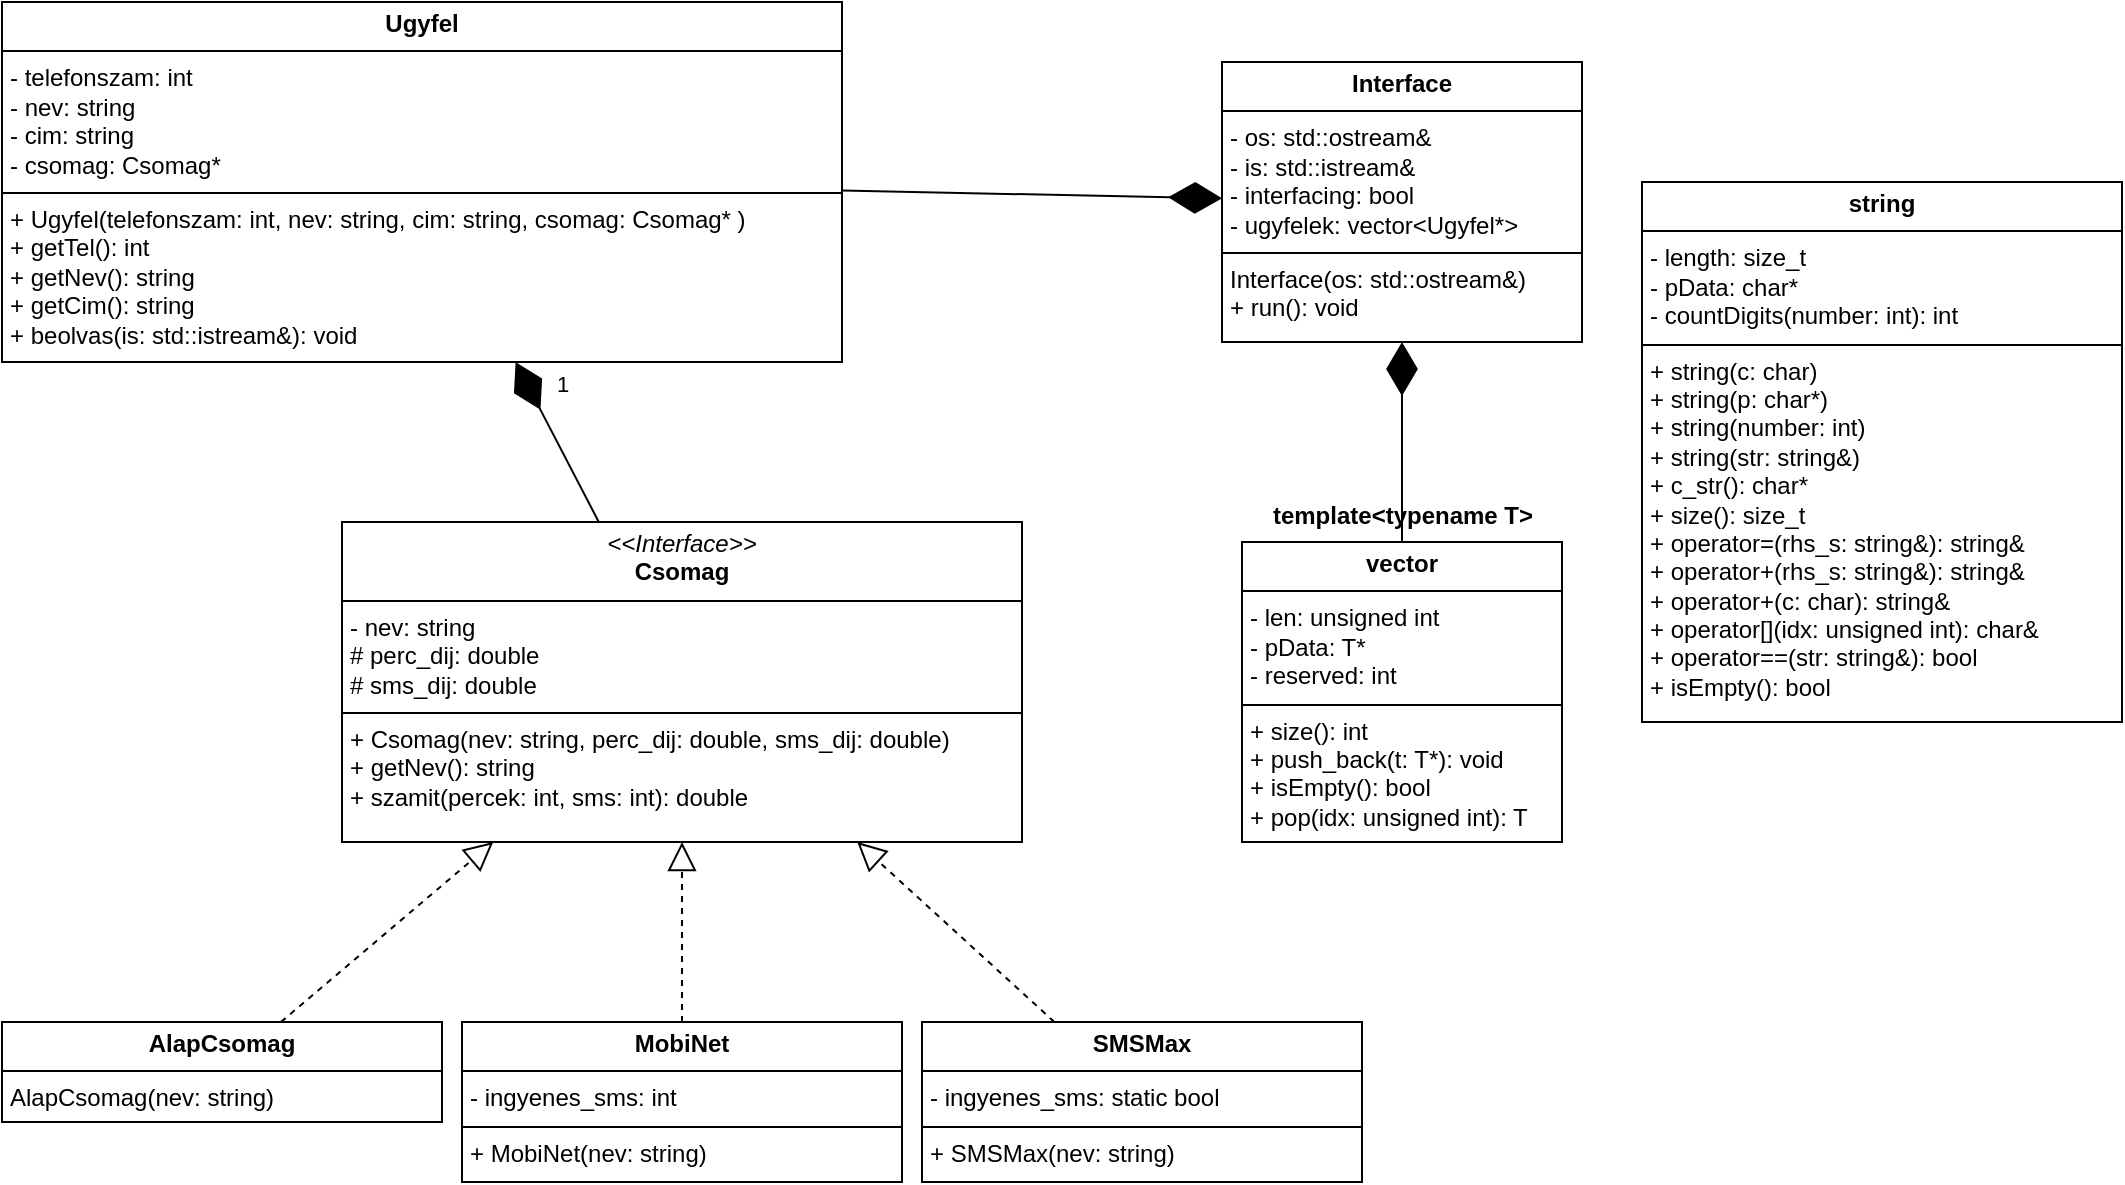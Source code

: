<mxfile version="24.2.7" type="device">
  <diagram id="C5RBs43oDa-KdzZeNtuy" name="Page-1">
    <mxGraphModel dx="578" dy="338" grid="1" gridSize="10" guides="1" tooltips="1" connect="1" arrows="1" fold="1" page="1" pageScale="1" pageWidth="827" pageHeight="1169" math="0" shadow="0">
      <root>
        <mxCell id="WIyWlLk6GJQsqaUBKTNV-0" />
        <mxCell id="WIyWlLk6GJQsqaUBKTNV-1" parent="WIyWlLk6GJQsqaUBKTNV-0" />
        <mxCell id="6Qx4mwfFWdrgLUfPhWCq-0" value="&lt;p style=&quot;margin:0px;margin-top:4px;text-align:center;&quot;&gt;&lt;b&gt;AlapCsomag&lt;/b&gt;&lt;/p&gt;&lt;hr size=&quot;1&quot; style=&quot;border-style:solid;&quot;&gt;&lt;p style=&quot;margin:0px;margin-left:4px;&quot;&gt;&lt;/p&gt;&lt;p style=&quot;margin:0px;margin-left:4px;&quot;&gt;AlapCsomag(nev: string)&lt;/p&gt;" style="verticalAlign=top;align=left;overflow=fill;html=1;whiteSpace=wrap;" parent="WIyWlLk6GJQsqaUBKTNV-1" vertex="1">
          <mxGeometry x="60" y="660" width="220" height="50" as="geometry" />
        </mxCell>
        <mxCell id="6Qx4mwfFWdrgLUfPhWCq-5" value="&lt;p style=&quot;margin:0px;margin-top:4px;text-align:center;&quot;&gt;&lt;i&gt;&amp;lt;&amp;lt;Interface&amp;gt;&amp;gt;&lt;/i&gt;&lt;br&gt;&lt;b&gt;Csomag&lt;/b&gt;&lt;/p&gt;&lt;hr size=&quot;1&quot; style=&quot;border-style:solid;&quot;&gt;&lt;p style=&quot;margin: 0px 0px 0px 4px;&quot;&gt;- nev: string&lt;/p&gt;&lt;p style=&quot;margin: 0px 0px 0px 4px;&quot;&gt;# perc_dij: double&lt;/p&gt;&lt;p style=&quot;margin: 0px 0px 0px 4px;&quot;&gt;# sms_dij: double&lt;/p&gt;&lt;hr size=&quot;1&quot; style=&quot;border-style:solid;&quot;&gt;&lt;p style=&quot;margin:0px;margin-left:4px;&quot;&gt;+ Csomag(nev: string, perc_dij: double, sms_dij: double)&lt;/p&gt;&lt;p style=&quot;margin:0px;margin-left:4px;&quot;&gt;+ getNev(): string&lt;br&gt;+&amp;nbsp;&lt;span style=&quot;background-color: initial;&quot;&gt;szamit(percek: int, sms: int): double&lt;/span&gt;&lt;/p&gt;" style="verticalAlign=top;align=left;overflow=fill;html=1;whiteSpace=wrap;" parent="WIyWlLk6GJQsqaUBKTNV-1" vertex="1">
          <mxGeometry x="230" y="410" width="340" height="160" as="geometry" />
        </mxCell>
        <mxCell id="6Qx4mwfFWdrgLUfPhWCq-10" value="&lt;p style=&quot;margin:0px;margin-top:4px;text-align:center;&quot;&gt;&lt;b&gt;MobiNet&lt;/b&gt;&lt;/p&gt;&lt;hr size=&quot;1&quot; style=&quot;border-style:solid;&quot;&gt;&lt;p style=&quot;margin:0px;margin-left:4px;&quot;&gt;- ingyenes_sms: int&lt;/p&gt;&lt;hr size=&quot;1&quot; style=&quot;border-style:solid;&quot;&gt;&lt;p style=&quot;margin:0px;margin-left:4px;&quot;&gt;&lt;span style=&quot;background-color: initial;&quot;&gt;+ MobiNet(nev: string)&lt;/span&gt;&lt;br&gt;&lt;/p&gt;" style="verticalAlign=top;align=left;overflow=fill;html=1;whiteSpace=wrap;" parent="WIyWlLk6GJQsqaUBKTNV-1" vertex="1">
          <mxGeometry x="290" y="660" width="220" height="80" as="geometry" />
        </mxCell>
        <mxCell id="6Qx4mwfFWdrgLUfPhWCq-11" value="&lt;p style=&quot;margin:0px;margin-top:4px;text-align:center;&quot;&gt;&lt;b&gt;SMSMax&lt;/b&gt;&lt;br&gt;&lt;/p&gt;&lt;hr size=&quot;1&quot; style=&quot;border-style:solid;&quot;&gt;&lt;p style=&quot;margin:0px;margin-left:4px;&quot;&gt;- ingyenes_sms: static bool&lt;/p&gt;&lt;hr size=&quot;1&quot; style=&quot;border-style:solid;&quot;&gt;&lt;p style=&quot;margin:0px;margin-left:4px;&quot;&gt;&lt;span style=&quot;background-color: initial;&quot;&gt;+ SMSMax(nev: string)&lt;/span&gt;&lt;br&gt;&lt;/p&gt;" style="verticalAlign=top;align=left;overflow=fill;html=1;whiteSpace=wrap;" parent="WIyWlLk6GJQsqaUBKTNV-1" vertex="1">
          <mxGeometry x="520" y="660" width="220" height="80" as="geometry" />
        </mxCell>
        <mxCell id="6Qx4mwfFWdrgLUfPhWCq-32" value="&lt;p style=&quot;margin:0px;margin-top:4px;text-align:center;&quot;&gt;&lt;b&gt;Ugyfel&lt;/b&gt;&lt;/p&gt;&lt;hr size=&quot;1&quot; style=&quot;border-style:solid;&quot;&gt;&lt;p style=&quot;margin:0px;margin-left:4px;&quot;&gt;- telefonszam: int&lt;/p&gt;&lt;p style=&quot;margin:0px;margin-left:4px;&quot;&gt;- nev: string&lt;/p&gt;&lt;p style=&quot;margin:0px;margin-left:4px;&quot;&gt;- cim: string&lt;/p&gt;&lt;p style=&quot;margin:0px;margin-left:4px;&quot;&gt;- csomag: Csomag*&lt;/p&gt;&lt;hr size=&quot;1&quot; style=&quot;border-style:solid;&quot;&gt;&lt;p style=&quot;margin:0px;margin-left:4px;&quot;&gt;+ Ugyfel(telefonszam: int, nev: string, cim: string, csomag: Csomag* )&lt;/p&gt;&lt;p style=&quot;margin:0px;margin-left:4px;&quot;&gt;+ getTel(): int&lt;/p&gt;&lt;p style=&quot;margin:0px;margin-left:4px;&quot;&gt;+ getNev(): string&lt;/p&gt;&lt;p style=&quot;margin:0px;margin-left:4px;&quot;&gt;+ getCim(): string&lt;/p&gt;&lt;p style=&quot;margin:0px;margin-left:4px;&quot;&gt;+ beolvas(is: std::istream&amp;amp;): void&lt;/p&gt;" style="verticalAlign=top;align=left;overflow=fill;html=1;whiteSpace=wrap;" parent="WIyWlLk6GJQsqaUBKTNV-1" vertex="1">
          <mxGeometry x="60" y="150" width="420" height="180" as="geometry" />
        </mxCell>
        <mxCell id="pcfhJQc30jkBhmd2ePwu-8" value="" style="endArrow=block;dashed=1;endFill=0;endSize=12;html=1;rounded=0;" parent="WIyWlLk6GJQsqaUBKTNV-1" source="6Qx4mwfFWdrgLUfPhWCq-11" target="6Qx4mwfFWdrgLUfPhWCq-5" edge="1">
          <mxGeometry width="160" relative="1" as="geometry">
            <mxPoint x="520" y="620" as="sourcePoint" />
            <mxPoint x="680" y="620" as="targetPoint" />
          </mxGeometry>
        </mxCell>
        <mxCell id="pcfhJQc30jkBhmd2ePwu-9" value="" style="endArrow=block;dashed=1;endFill=0;endSize=12;html=1;rounded=0;" parent="WIyWlLk6GJQsqaUBKTNV-1" source="6Qx4mwfFWdrgLUfPhWCq-10" target="6Qx4mwfFWdrgLUfPhWCq-5" edge="1">
          <mxGeometry width="160" relative="1" as="geometry">
            <mxPoint x="519.81" y="670" as="sourcePoint" />
            <mxPoint x="421.81" y="580" as="targetPoint" />
          </mxGeometry>
        </mxCell>
        <mxCell id="pcfhJQc30jkBhmd2ePwu-10" value="" style="endArrow=block;dashed=1;endFill=0;endSize=12;html=1;rounded=0;" parent="WIyWlLk6GJQsqaUBKTNV-1" source="6Qx4mwfFWdrgLUfPhWCq-0" target="6Qx4mwfFWdrgLUfPhWCq-5" edge="1">
          <mxGeometry width="160" relative="1" as="geometry">
            <mxPoint x="463.0" y="675" as="sourcePoint" />
            <mxPoint x="365" y="585" as="targetPoint" />
          </mxGeometry>
        </mxCell>
        <mxCell id="pcfhJQc30jkBhmd2ePwu-11" value="&lt;p style=&quot;margin:0px;margin-top:4px;text-align:center;&quot;&gt;&lt;b&gt;Interface&lt;/b&gt;&lt;/p&gt;&lt;hr size=&quot;1&quot; style=&quot;border-style:solid;&quot;&gt;&lt;p style=&quot;margin:0px;margin-left:4px;&quot;&gt;- os: std::ostream&amp;amp;&lt;/p&gt;&lt;p style=&quot;margin:0px;margin-left:4px;&quot;&gt;- is: std::istream&amp;amp;&lt;/p&gt;&lt;p style=&quot;margin:0px;margin-left:4px;&quot;&gt;- interfacing: bool&lt;/p&gt;&lt;p style=&quot;margin:0px;margin-left:4px;&quot;&gt;- ugyfelek: vector&amp;lt;Ugyfel*&amp;gt;&lt;/p&gt;&lt;hr size=&quot;1&quot; style=&quot;border-style:solid;&quot;&gt;&lt;p style=&quot;margin:0px;margin-left:4px;&quot;&gt;Interface(os: std::ostream&amp;amp;)&lt;/p&gt;&lt;p style=&quot;margin:0px;margin-left:4px;&quot;&gt;+ run(): void&lt;/p&gt;&lt;p style=&quot;margin:0px;margin-left:4px;&quot;&gt;&lt;br&gt;&lt;/p&gt;" style="verticalAlign=top;align=left;overflow=fill;html=1;whiteSpace=wrap;" parent="WIyWlLk6GJQsqaUBKTNV-1" vertex="1">
          <mxGeometry x="670" y="180" width="180" height="140" as="geometry" />
        </mxCell>
        <mxCell id="pcfhJQc30jkBhmd2ePwu-18" value="&lt;p style=&quot;margin:0px;margin-top:4px;text-align:center;&quot;&gt;&lt;b&gt;string&lt;/b&gt;&lt;/p&gt;&lt;hr size=&quot;1&quot; style=&quot;border-style:solid;&quot;&gt;&lt;p style=&quot;margin:0px;margin-left:4px;&quot;&gt;- length: size_t&lt;/p&gt;&lt;p style=&quot;margin:0px;margin-left:4px;&quot;&gt;- pData: char*&lt;/p&gt;&lt;p style=&quot;margin:0px;margin-left:4px;&quot;&gt;- countDigits(number: int): int&lt;/p&gt;&lt;hr size=&quot;1&quot; style=&quot;border-style:solid;&quot;&gt;&lt;p style=&quot;margin:0px;margin-left:4px;&quot;&gt;+ string(c: char)&lt;/p&gt;&lt;p style=&quot;margin:0px;margin-left:4px;&quot;&gt;+ string(p: char*)&lt;/p&gt;&lt;p style=&quot;margin:0px;margin-left:4px;&quot;&gt;+ string(number: int)&lt;/p&gt;&lt;p style=&quot;margin:0px;margin-left:4px;&quot;&gt;+ string(str: string&amp;amp;)&lt;/p&gt;&lt;p style=&quot;margin:0px;margin-left:4px;&quot;&gt;+ c_str(): char*&lt;/p&gt;&lt;p style=&quot;margin:0px;margin-left:4px;&quot;&gt;+ size(): size_t&lt;/p&gt;&lt;p style=&quot;margin:0px;margin-left:4px;&quot;&gt;+ operator=(rhs_s: string&amp;amp;): string&amp;amp;&lt;/p&gt;&lt;p style=&quot;margin:0px;margin-left:4px;&quot;&gt;+ operator+(&lt;span style=&quot;background-color: initial;&quot;&gt;rhs_s: string&amp;amp;&lt;/span&gt;&lt;span style=&quot;background-color: initial;&quot;&gt;): string&amp;amp;&lt;/span&gt;&lt;/p&gt;&lt;p style=&quot;margin:0px;margin-left:4px;&quot;&gt;&lt;span style=&quot;background-color: initial;&quot;&gt;+&amp;nbsp;&lt;/span&gt;&lt;span style=&quot;background-color: initial;&quot;&gt;operator+(c: char&lt;/span&gt;&lt;span style=&quot;background-color: initial;&quot;&gt;): string&amp;amp;&lt;/span&gt;&lt;/p&gt;&lt;p style=&quot;margin:0px;margin-left:4px;&quot;&gt;&lt;span style=&quot;background-color: initial;&quot;&gt;+ operator[](idx: unsigned int): char&amp;amp;&lt;/span&gt;&lt;/p&gt;&lt;p style=&quot;margin:0px;margin-left:4px;&quot;&gt;+ operator==(str: string&amp;amp;): bool&lt;/p&gt;&lt;p style=&quot;margin:0px;margin-left:4px;&quot;&gt;+ isEmpty(): bool&lt;/p&gt;" style="verticalAlign=top;align=left;overflow=fill;html=1;whiteSpace=wrap;" parent="WIyWlLk6GJQsqaUBKTNV-1" vertex="1">
          <mxGeometry x="880" y="240" width="240" height="270" as="geometry" />
        </mxCell>
        <mxCell id="pcfhJQc30jkBhmd2ePwu-19" value="&lt;p style=&quot;margin:0px;margin-top:4px;text-align:center;&quot;&gt;&lt;b&gt;vector&lt;/b&gt;&lt;/p&gt;&lt;hr size=&quot;1&quot; style=&quot;border-style:solid;&quot;&gt;&lt;p style=&quot;margin:0px;margin-left:4px;&quot;&gt;- len: unsigned int&lt;/p&gt;&lt;p style=&quot;margin:0px;margin-left:4px;&quot;&gt;- pData: T*&lt;/p&gt;&lt;p style=&quot;margin:0px;margin-left:4px;&quot;&gt;- reserved: int&lt;/p&gt;&lt;hr size=&quot;1&quot; style=&quot;border-style:solid;&quot;&gt;&lt;p style=&quot;margin:0px;margin-left:4px;&quot;&gt;+ size(): int&lt;/p&gt;&lt;p style=&quot;margin:0px;margin-left:4px;&quot;&gt;+ push_back(t: T*): void&lt;/p&gt;&lt;p style=&quot;margin:0px;margin-left:4px;&quot;&gt;+ isEmpty(): bool&lt;/p&gt;&lt;p style=&quot;margin:0px;margin-left:4px;&quot;&gt;+ pop(idx: unsigned int): T&lt;/p&gt;" style="verticalAlign=top;align=left;overflow=fill;html=1;whiteSpace=wrap;" parent="WIyWlLk6GJQsqaUBKTNV-1" vertex="1">
          <mxGeometry x="680" y="420" width="160" height="150" as="geometry" />
        </mxCell>
        <mxCell id="pcfhJQc30jkBhmd2ePwu-22" value="" style="endArrow=diamondThin;endFill=1;endSize=24;html=1;rounded=0;" parent="WIyWlLk6GJQsqaUBKTNV-1" source="pcfhJQc30jkBhmd2ePwu-19" target="pcfhJQc30jkBhmd2ePwu-11" edge="1">
          <mxGeometry width="160" relative="1" as="geometry">
            <mxPoint x="440" y="600" as="sourcePoint" />
            <mxPoint x="600" y="600" as="targetPoint" />
          </mxGeometry>
        </mxCell>
        <mxCell id="6alkXfELeQLfF8xmo7pL-0" value="" style="endArrow=diamondThin;endFill=1;endSize=24;html=1;rounded=0;" edge="1" parent="WIyWlLk6GJQsqaUBKTNV-1" source="6Qx4mwfFWdrgLUfPhWCq-5" target="6Qx4mwfFWdrgLUfPhWCq-32">
          <mxGeometry width="160" relative="1" as="geometry">
            <mxPoint x="510" y="430" as="sourcePoint" />
            <mxPoint x="670" y="430" as="targetPoint" />
          </mxGeometry>
        </mxCell>
        <mxCell id="6alkXfELeQLfF8xmo7pL-2" value="1" style="edgeLabel;html=1;align=center;verticalAlign=middle;resizable=0;points=[];" vertex="1" connectable="0" parent="6alkXfELeQLfF8xmo7pL-0">
          <mxGeometry x="0.706" y="-2" relative="1" as="geometry">
            <mxPoint x="15" as="offset" />
          </mxGeometry>
        </mxCell>
        <mxCell id="6alkXfELeQLfF8xmo7pL-1" value="" style="endArrow=diamondThin;endFill=1;endSize=24;html=1;rounded=0;" edge="1" parent="WIyWlLk6GJQsqaUBKTNV-1" source="6Qx4mwfFWdrgLUfPhWCq-32" target="pcfhJQc30jkBhmd2ePwu-11">
          <mxGeometry width="160" relative="1" as="geometry">
            <mxPoint x="368" y="420" as="sourcePoint" />
            <mxPoint x="327" y="340" as="targetPoint" />
          </mxGeometry>
        </mxCell>
        <mxCell id="6alkXfELeQLfF8xmo7pL-4" value="template&amp;lt;typename T&amp;gt;" style="text;align=center;fontStyle=1;verticalAlign=middle;spacingLeft=3;spacingRight=3;strokeColor=none;rotatable=0;points=[[0,0.5],[1,0.5]];portConstraint=eastwest;html=1;" vertex="1" parent="WIyWlLk6GJQsqaUBKTNV-1">
          <mxGeometry x="720" y="394" width="80" height="26" as="geometry" />
        </mxCell>
      </root>
    </mxGraphModel>
  </diagram>
</mxfile>
